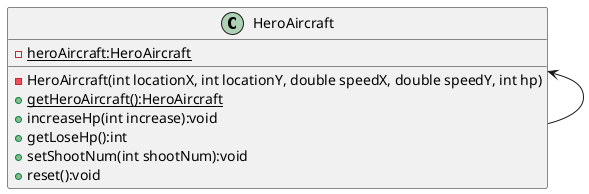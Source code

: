 @startuml
'https://plantuml.com/class-diagram

class HeroAircraft {
    - {static} heroAircraft:HeroAircraft
    - HeroAircraft(int locationX, int locationY, double speedX, double speedY, int hp)
    + {static} getHeroAircraft():HeroAircraft
    + increaseHp(int increase):void
    + getLoseHp():int
    + setShootNum(int shootNum):void
    + reset():void
}

HeroAircraft <-- HeroAircraft

@enduml